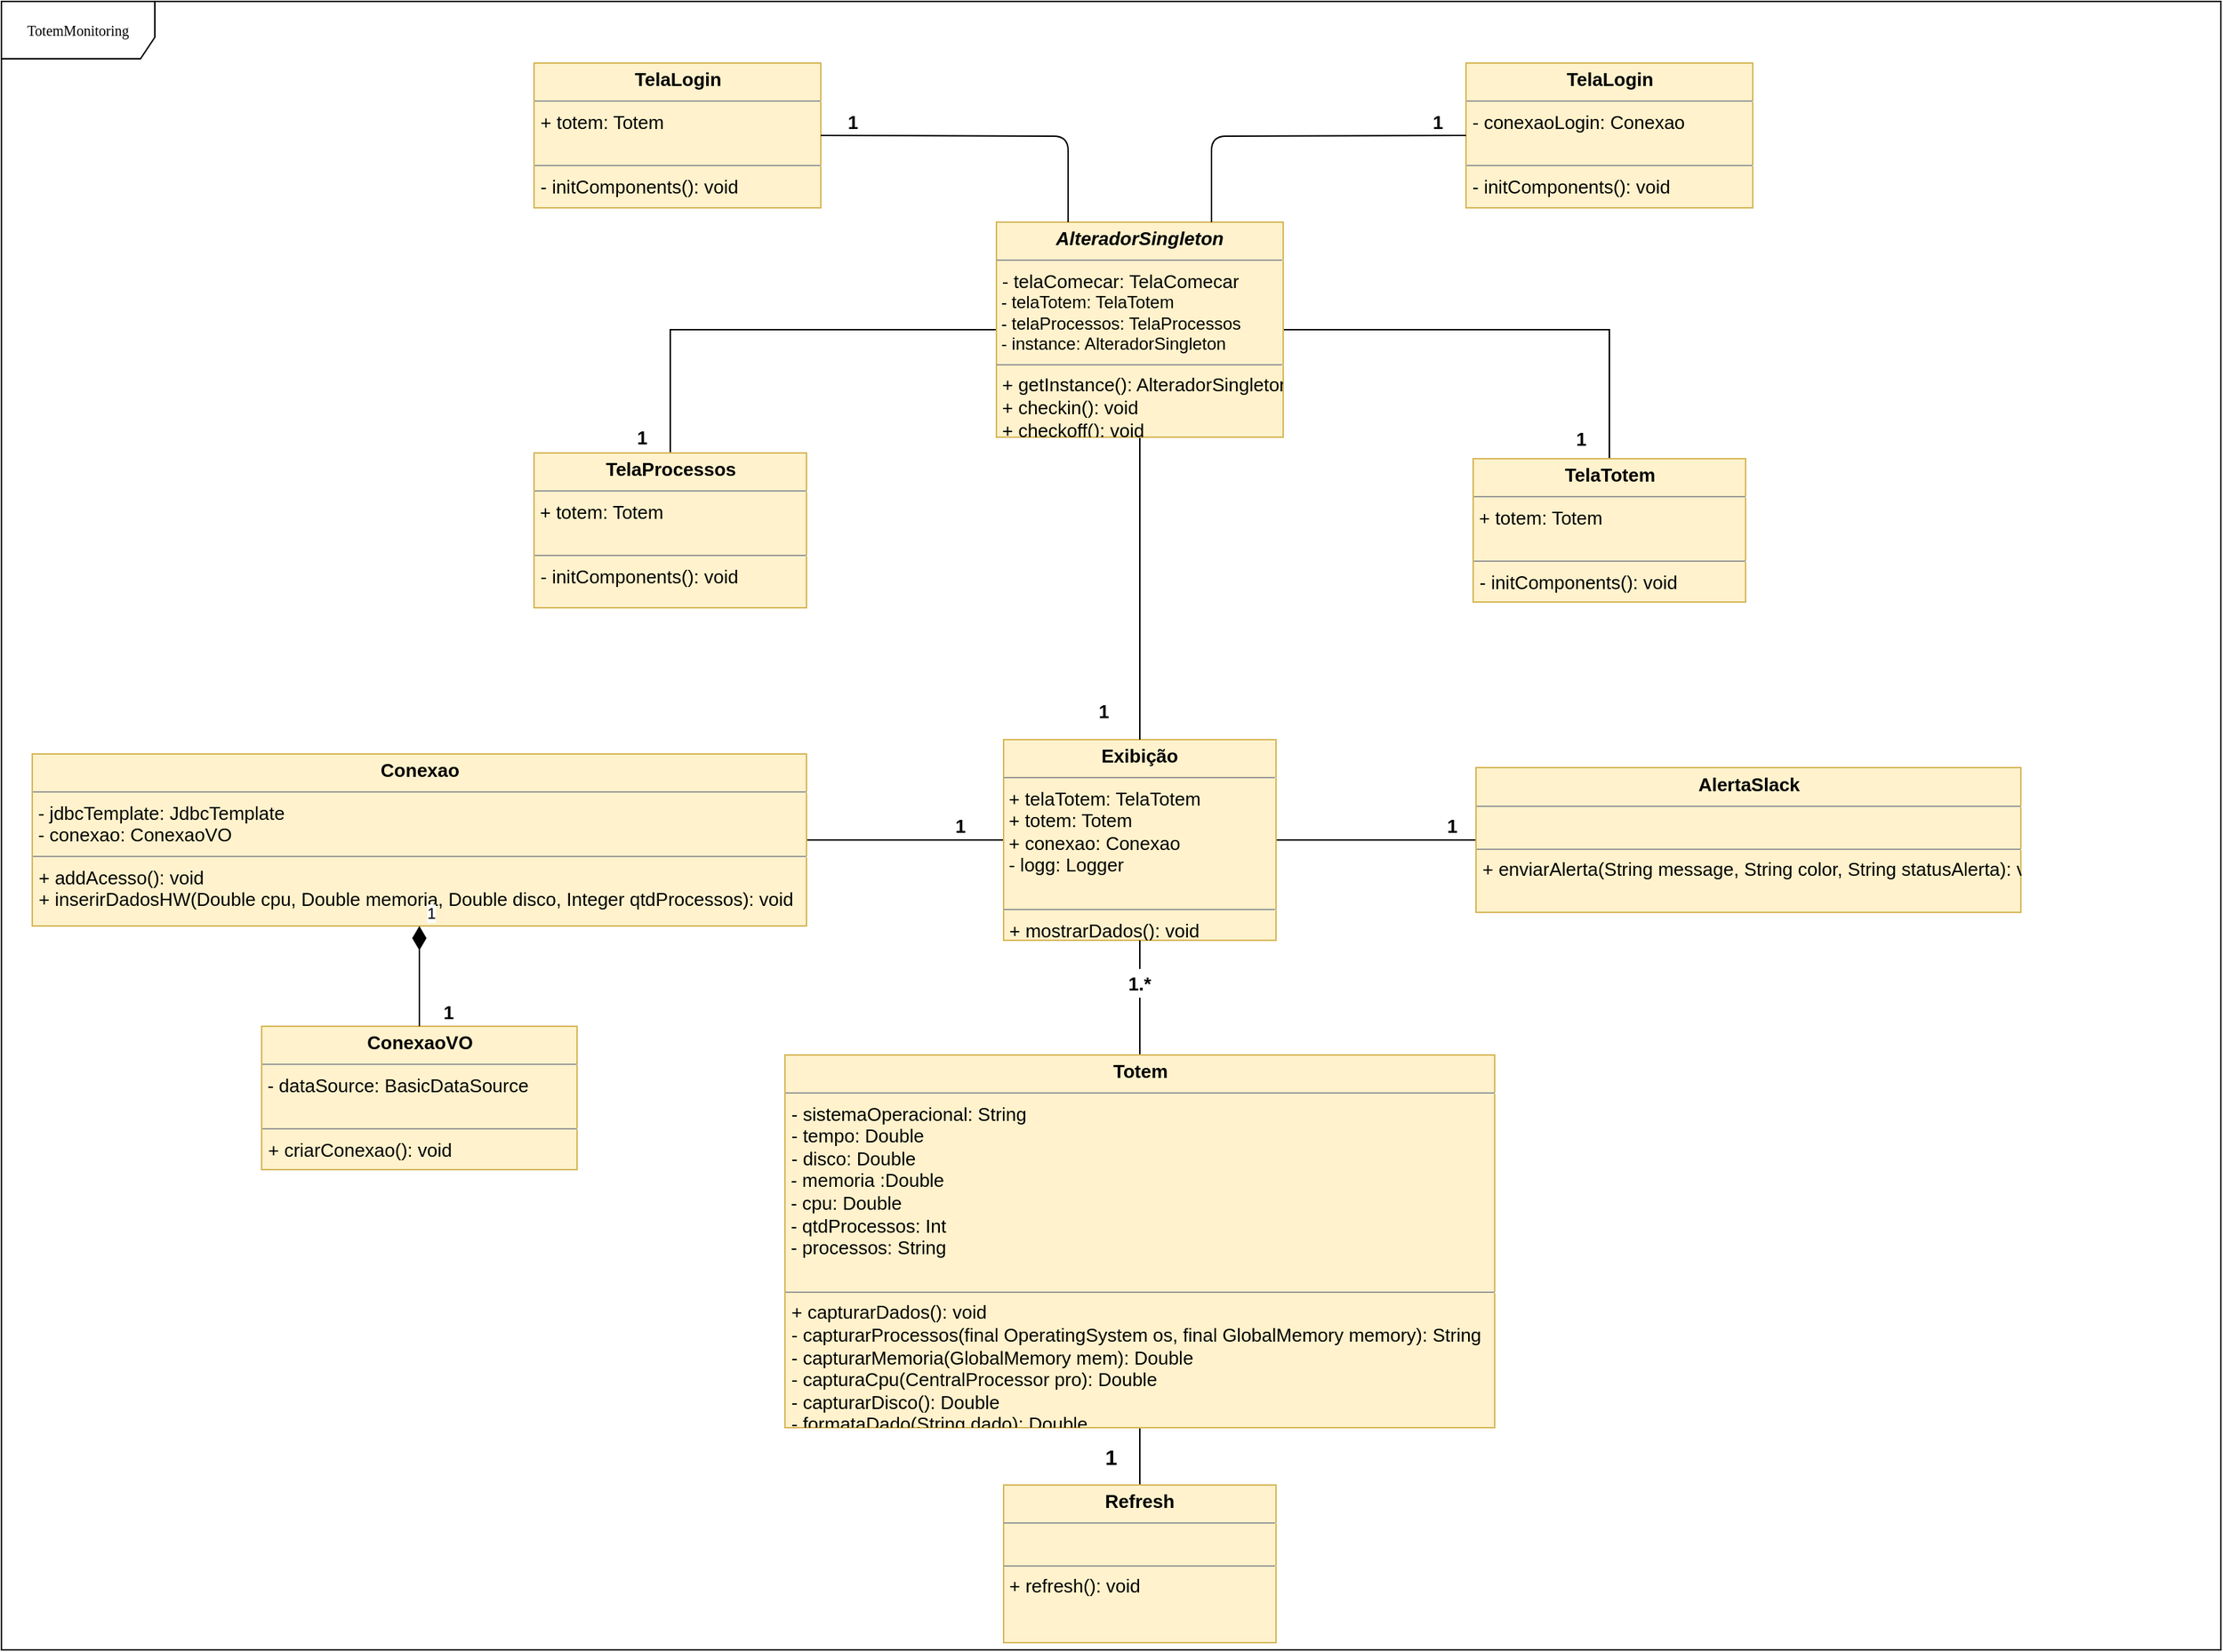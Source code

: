 <mxfile version="12.3.9" type="device" pages="1"><diagram name="Page-1" id="c4acf3e9-155e-7222-9cf6-157b1a14988f"><mxGraphModel dx="1792" dy="1616" grid="1" gridSize="10" guides="1" tooltips="1" connect="1" arrows="1" fold="1" page="1" pageScale="1" pageWidth="850" pageHeight="1100" background="#ffffff" math="0" shadow="0"><root><mxCell id="0"/><mxCell id="1" parent="0"/><mxCell id="17acba5748e5396b-1" value="TotemMonitoring" style="shape=umlFrame;whiteSpace=wrap;html=1;rounded=0;shadow=0;comic=0;labelBackgroundColor=none;strokeWidth=1;fontFamily=Verdana;fontSize=10;align=center;width=107;height=40;" parent="1" vertex="1"><mxGeometry x="-189" y="-65" width="1548" height="1150" as="geometry"/></mxCell><mxCell id="8h1KgTnDU4ybiR8Wh5WG-35" style="edgeStyle=orthogonalEdgeStyle;rounded=0;orthogonalLoop=1;jettySize=auto;html=1;entryX=0.5;entryY=0;entryDx=0;entryDy=0;endArrow=none;endFill=0;" parent="1" source="8h1KgTnDU4ybiR8Wh5WG-51" target="5d2195bd80daf111-19" edge="1"><mxGeometry relative="1" as="geometry"/></mxCell><mxCell id="9qw-REEb9esvLYdN_eHw-14" style="edgeStyle=orthogonalEdgeStyle;rounded=0;orthogonalLoop=1;jettySize=auto;html=1;endArrow=none;endFill=0;" parent="1" source="5d2195bd80daf111-15" target="8h1KgTnDU4ybiR8Wh5WG-42" edge="1"><mxGeometry relative="1" as="geometry"/></mxCell><mxCell id="OIRGNeo969X5iBpGlXmN-9" style="edgeStyle=orthogonalEdgeStyle;rounded=0;orthogonalLoop=1;jettySize=auto;html=1;exitX=0;exitY=0.5;exitDx=0;exitDy=0;entryX=1;entryY=0.5;entryDx=0;entryDy=0;startArrow=none;startFill=0;endArrow=none;endFill=0;" parent="1" source="5d2195bd80daf111-15" target="8h1KgTnDU4ybiR8Wh5WG-40" edge="1"><mxGeometry relative="1" as="geometry"/></mxCell><mxCell id="5d2195bd80daf111-15" value="&lt;p style=&quot;margin: 4px 0px 0px ; text-align: center ; font-size: 13px&quot;&gt;&lt;b&gt;&lt;font style=&quot;font-size: 13px&quot;&gt;Exibição&lt;/font&gt;&lt;/b&gt;&lt;/p&gt;&lt;hr size=&quot;1&quot; style=&quot;font-size: 13px&quot;&gt;&lt;span style=&quot;white-space: normal ; font-size: 13px&quot;&gt;&lt;font style=&quot;font-size: 13px&quot;&gt;&amp;nbsp;+ telaTotem: TelaTotem&lt;br&gt;&amp;nbsp;+ totem: Totem&lt;br&gt;&amp;nbsp;+ conexao: Conexao&lt;br&gt;&amp;nbsp;- logg: Logger&lt;br&gt;&lt;/font&gt;&lt;/span&gt;&lt;p style=&quot;margin: 0px 0px 0px 4px ; font-size: 13px&quot;&gt;&lt;font style=&quot;font-size: 13px&quot;&gt;&lt;br&gt;&lt;/font&gt;&lt;/p&gt;&lt;hr size=&quot;1&quot; style=&quot;font-size: 13px&quot;&gt;&lt;p style=&quot;margin: 0px 0px 0px 4px ; font-size: 13px&quot;&gt;&lt;font style=&quot;font-size: 13px&quot;&gt;+ mostrarDados(): void&lt;/font&gt;&lt;/p&gt;" style="verticalAlign=top;align=left;overflow=fill;fontSize=12;fontFamily=Helvetica;html=1;rounded=0;shadow=0;comic=0;labelBackgroundColor=none;strokeWidth=1;fillColor=#fff2cc;strokeColor=#d6b656;" parent="1" vertex="1"><mxGeometry x="510" y="450" width="190" height="140" as="geometry"/></mxCell><mxCell id="9qw-REEb9esvLYdN_eHw-3" style="edgeStyle=orthogonalEdgeStyle;rounded=0;orthogonalLoop=1;jettySize=auto;html=1;endArrow=none;endFill=0;" parent="1" source="5d2195bd80daf111-18" target="8-MUjTlmlI8hC00vOWtE-19" edge="1"><mxGeometry relative="1" as="geometry"/></mxCell><mxCell id="9qw-REEb9esvLYdN_eHw-8" style="edgeStyle=orthogonalEdgeStyle;rounded=0;orthogonalLoop=1;jettySize=auto;html=1;endArrow=none;endFill=0;" parent="1" source="5d2195bd80daf111-18" target="8-MUjTlmlI8hC00vOWtE-14" edge="1"><mxGeometry relative="1" as="geometry"/></mxCell><mxCell id="OIRGNeo969X5iBpGlXmN-3" style="edgeStyle=orthogonalEdgeStyle;rounded=0;orthogonalLoop=1;jettySize=auto;html=1;exitX=0.5;exitY=1;exitDx=0;exitDy=0;entryX=0.5;entryY=0;entryDx=0;entryDy=0;endArrow=none;endFill=0;" parent="1" source="5d2195bd80daf111-18" target="5d2195bd80daf111-15" edge="1"><mxGeometry relative="1" as="geometry"/></mxCell><mxCell id="5d2195bd80daf111-18" value="&lt;p style=&quot;margin: 4px 0px 0px ; text-align: center ; font-size: 13px&quot;&gt;&lt;font style=&quot;font-size: 13px&quot;&gt;&lt;b&gt;&lt;i&gt;AlteradorSingleton&lt;/i&gt;&lt;/b&gt;&lt;/font&gt;&lt;/p&gt;&lt;hr size=&quot;1&quot; style=&quot;font-size: 13px&quot;&gt;&lt;p style=&quot;margin: 0px 0px 0px 4px ; font-size: 13px&quot;&gt;&lt;font style=&quot;font-size: 13px&quot;&gt;&lt;/font&gt;&lt;/p&gt;&lt;p style=&quot;margin: 0px 0px 0px 4px ; font-size: 13px&quot;&gt;- telaComecar: TelaComecar&lt;/p&gt;&lt;div&gt;&amp;nbsp;- telaTotem: TelaTotem&lt;/div&gt;&lt;div&gt;&amp;nbsp;- telaProcessos: TelaProcessos&lt;/div&gt;&lt;div&gt;&amp;nbsp;- instance: AlteradorSingleton&lt;/div&gt;&lt;hr size=&quot;1&quot; style=&quot;font-size: 13px&quot;&gt;&lt;p style=&quot;margin: 0px 0px 0px 4px ; font-size: 13px&quot;&gt;&lt;font style=&quot;font-size: 13px&quot;&gt;+ getInstance(): AlteradorSingleton&lt;/font&gt;&lt;/p&gt;&lt;p style=&quot;margin: 0px 0px 0px 4px ; font-size: 13px&quot;&gt;&lt;font style=&quot;font-size: 13px&quot;&gt;+ checkin(): void&lt;/font&gt;&lt;/p&gt;&lt;p style=&quot;margin: 0px 0px 0px 4px ; font-size: 13px&quot;&gt;+ checkoff(): void&lt;/p&gt;" style="verticalAlign=top;align=left;overflow=fill;fontSize=12;fontFamily=Helvetica;html=1;rounded=0;shadow=0;comic=0;labelBackgroundColor=none;strokeWidth=1;fillColor=#fff2cc;strokeColor=#d6b656;" parent="1" vertex="1"><mxGeometry x="505" y="89" width="200" height="150" as="geometry"/></mxCell><mxCell id="OIRGNeo969X5iBpGlXmN-1" style="edgeStyle=orthogonalEdgeStyle;rounded=0;orthogonalLoop=1;jettySize=auto;html=1;exitX=0.5;exitY=1;exitDx=0;exitDy=0;endArrow=none;endFill=0;" parent="1" source="5d2195bd80daf111-19" target="8-MUjTlmlI8hC00vOWtE-16" edge="1"><mxGeometry relative="1" as="geometry"/></mxCell><mxCell id="5d2195bd80daf111-19" value="&lt;p style=&quot;margin: 4px 0px 0px ; text-align: center ; font-size: 13px&quot;&gt;&lt;b&gt;&lt;font style=&quot;font-size: 13px&quot;&gt;Totem&lt;/font&gt;&lt;/b&gt;&lt;/p&gt;&lt;hr size=&quot;1&quot; style=&quot;font-size: 13px&quot;&gt;&lt;p style=&quot;margin: 0px 0px 0px 4px ; font-size: 13px&quot;&gt;&lt;font style=&quot;font-size: 13px&quot;&gt;- sistemaOperacional: String&lt;br&gt;- tempo: Double&lt;/font&gt;&lt;/p&gt;&lt;p style=&quot;margin: 0px 0px 0px 4px ; font-size: 13px&quot;&gt;&lt;font style=&quot;font-size: 13px&quot;&gt;- disco: Double&lt;br&gt;&lt;/font&gt;&lt;/p&gt;&lt;div style=&quot;font-size: 13px&quot;&gt;&lt;font style=&quot;font-size: 13px&quot;&gt;&amp;nbsp;- memoria :Double&lt;br&gt;&lt;/font&gt;&lt;/div&gt;&lt;div style=&quot;font-size: 13px&quot;&gt;&lt;font style=&quot;font-size: 13px&quot;&gt;&amp;nbsp;- cpu: Double&lt;br&gt;&lt;/font&gt;&lt;/div&gt;&lt;div style=&quot;font-size: 13px&quot;&gt;&lt;div&gt;&lt;font style=&quot;font-size: 13px&quot;&gt;&amp;nbsp;- qtdProcessos: Int&lt;br&gt;&lt;/font&gt;&lt;/div&gt;&lt;div&gt;&lt;div&gt;&lt;font style=&quot;font-size: 13px&quot;&gt;&amp;nbsp;- processos: String&lt;/font&gt;&lt;/div&gt;&lt;/div&gt;&lt;/div&gt;&lt;div style=&quot;font-size: 13px&quot;&gt;&lt;font style=&quot;font-size: 13px&quot;&gt;&lt;br&gt;&lt;/font&gt;&lt;/div&gt;&lt;hr size=&quot;1&quot; style=&quot;font-size: 13px&quot;&gt;&lt;p style=&quot;margin: 0px 0px 0px 4px ; font-size: 13px&quot;&gt;&lt;font style=&quot;font-size: 13px&quot;&gt;+ capturarDados(): void&lt;/font&gt;&lt;/p&gt;&lt;p style=&quot;margin: 0px 0px 0px 4px ; font-size: 13px&quot;&gt;&lt;font style=&quot;font-size: 13px&quot;&gt;- capturarProcessos(final OperatingSystem os, final GlobalMemory memory): String&lt;/font&gt;&lt;/p&gt;&lt;p style=&quot;margin: 0px 0px 0px 4px ; font-size: 13px&quot;&gt;&lt;font style=&quot;font-size: 13px&quot;&gt;- capturarMemoria(GlobalMemory mem): Double&lt;/font&gt;&lt;/p&gt;&lt;p style=&quot;margin: 0px 0px 0px 4px ; font-size: 13px&quot;&gt;&lt;font style=&quot;font-size: 13px&quot;&gt;- capturaCpu(CentralProcessor pro): Double&lt;/font&gt;&lt;/p&gt;&lt;p style=&quot;margin: 0px 0px 0px 4px ; font-size: 13px&quot;&gt;&lt;font style=&quot;font-size: 13px&quot;&gt;- capturarDisco(): Double&lt;/font&gt;&lt;/p&gt;&lt;p style=&quot;margin: 0px 0px 0px 4px ; font-size: 13px&quot;&gt;&lt;font style=&quot;font-size: 13px&quot;&gt;- formataDado(String dado): Double&lt;/font&gt;&lt;/p&gt;&lt;p style=&quot;margin: 0px 0px 0px 4px ; font-size: 13px&quot;&gt;&lt;font style=&quot;font-size: 13px&quot;&gt;&lt;br&gt;&lt;/font&gt;&lt;/p&gt;&lt;p style=&quot;margin: 0px 0px 0px 4px ; font-size: 13px&quot;&gt;&lt;font style=&quot;font-size: 13px&quot;&gt;&lt;br&gt;&lt;/font&gt;&lt;br&gt;&lt;/p&gt;" style="verticalAlign=top;align=left;overflow=fill;fontSize=12;fontFamily=Helvetica;html=1;rounded=0;shadow=0;comic=0;labelBackgroundColor=none;strokeWidth=1;fillColor=#fff2cc;strokeColor=#d6b656;" parent="1" vertex="1"><mxGeometry x="357.5" y="670" width="495" height="260" as="geometry"/></mxCell><mxCell id="8-MUjTlmlI8hC00vOWtE-14" value="&lt;p style=&quot;margin: 4px 0px 0px ; text-align: center ; font-size: 13px&quot;&gt;&lt;b&gt;&lt;font style=&quot;font-size: 13px&quot;&gt;TelaTotem&lt;/font&gt;&lt;/b&gt;&lt;/p&gt;&lt;hr size=&quot;1&quot; style=&quot;font-size: 13px&quot;&gt;&lt;span style=&quot;white-space: normal ; font-size: 13px&quot;&gt;&lt;font style=&quot;font-size: 13px&quot;&gt;&amp;nbsp;+ totem: Totem&lt;/font&gt;&lt;/span&gt;&lt;p style=&quot;margin: 0px 0px 0px 4px ; font-size: 13px&quot;&gt;&lt;font style=&quot;font-size: 13px&quot;&gt;&lt;br&gt;&lt;/font&gt;&lt;/p&gt;&lt;hr size=&quot;1&quot; style=&quot;font-size: 13px&quot;&gt;&lt;p style=&quot;margin: 0px 0px 0px 4px ; font-size: 13px&quot;&gt;&lt;font style=&quot;font-size: 13px&quot;&gt;- initComponents(): void&lt;/font&gt;&lt;/p&gt;&lt;p style=&quot;margin: 0px 0px 0px 4px ; font-size: 13px&quot;&gt;&lt;br&gt;&lt;/p&gt;" style="verticalAlign=top;align=left;overflow=fill;fontSize=12;fontFamily=Helvetica;html=1;rounded=0;shadow=0;comic=0;labelBackgroundColor=none;strokeWidth=1;fillColor=#fff2cc;strokeColor=#d6b656;" parent="1" vertex="1"><mxGeometry x="837.5" y="254" width="190" height="100" as="geometry"/></mxCell><mxCell id="8-MUjTlmlI8hC00vOWtE-16" value="&lt;p style=&quot;margin: 4px 0px 0px ; text-align: center ; font-size: 13px&quot;&gt;&lt;b&gt;&lt;font style=&quot;font-size: 13px&quot;&gt;Refresh&lt;/font&gt;&lt;/b&gt;&lt;/p&gt;&lt;hr size=&quot;1&quot; style=&quot;font-size: 13px&quot;&gt;&lt;p style=&quot;margin: 0px 0px 0px 4px ; font-size: 13px&quot;&gt;&lt;br&gt;&lt;/p&gt;&lt;hr size=&quot;1&quot; style=&quot;font-size: 13px&quot;&gt;&lt;p style=&quot;margin: 0px 0px 0px 4px ; font-size: 13px&quot;&gt;&lt;font style=&quot;font-size: 13px&quot;&gt;+ refresh(): void&lt;/font&gt;&lt;/p&gt;&lt;p style=&quot;margin: 0px 0px 0px 4px ; font-size: 13px&quot;&gt;&lt;br&gt;&lt;/p&gt;" style="verticalAlign=top;align=left;overflow=fill;fontSize=12;fontFamily=Helvetica;html=1;rounded=0;shadow=0;comic=0;labelBackgroundColor=none;strokeWidth=1;fillColor=#fff2cc;strokeColor=#d6b656;" parent="1" vertex="1"><mxGeometry x="510" y="970" width="190" height="110" as="geometry"/></mxCell><mxCell id="8-MUjTlmlI8hC00vOWtE-19" value="&lt;p style=&quot;margin: 4px 0px 0px ; text-align: center ; font-size: 13px&quot;&gt;&lt;b&gt;&lt;font style=&quot;font-size: 13px&quot;&gt;TelaProcessos&lt;/font&gt;&lt;/b&gt;&lt;/p&gt;&lt;hr size=&quot;1&quot; style=&quot;font-size: 13px&quot;&gt;&lt;span style=&quot;white-space: normal ; font-size: 13px&quot;&gt;&lt;font style=&quot;font-size: 13px&quot;&gt;&amp;nbsp;+ totem: Totem&lt;br&gt;&lt;/font&gt;&lt;/span&gt;&lt;p style=&quot;margin: 0px 0px 0px 4px ; font-size: 13px&quot;&gt;&lt;font style=&quot;font-size: 13px&quot;&gt;&lt;br&gt;&lt;/font&gt;&lt;/p&gt;&lt;hr size=&quot;1&quot; style=&quot;font-size: 13px&quot;&gt;&lt;p style=&quot;margin: 0px 0px 0px 4px ; font-size: 13px&quot;&gt;- initComponents(): void&lt;br&gt;&lt;/p&gt;" style="verticalAlign=top;align=left;overflow=fill;fontSize=12;fontFamily=Helvetica;html=1;rounded=0;shadow=0;comic=0;labelBackgroundColor=none;strokeWidth=1;fillColor=#fff2cc;strokeColor=#d6b656;" parent="1" vertex="1"><mxGeometry x="182.5" y="250" width="190" height="108" as="geometry"/></mxCell><mxCell id="jBDV8R20NykrOHlvGsZO-5" value="&lt;p style=&quot;margin: 4px 0px 0px ; text-align: center ; font-size: 13px&quot;&gt;&lt;b&gt;&lt;font style=&quot;font-size: 13px&quot;&gt;TelaLogin&lt;/font&gt;&lt;/b&gt;&lt;/p&gt;&lt;hr size=&quot;1&quot; style=&quot;font-size: 13px&quot;&gt;&lt;p style=&quot;margin: 0px 0px 0px 4px ; font-size: 13px&quot;&gt;&lt;font style=&quot;font-size: 13px&quot;&gt;- conexaoLogin: Conexao&lt;/font&gt;&lt;/p&gt;&lt;p style=&quot;margin: 0px 0px 0px 4px ; font-size: 13px&quot;&gt;&lt;font style=&quot;font-size: 13px&quot;&gt;&lt;br&gt;&lt;/font&gt;&lt;/p&gt;&lt;hr size=&quot;1&quot; style=&quot;font-size: 13px&quot;&gt;&lt;p style=&quot;margin: 0px 0px 0px 4px ; font-size: 13px&quot;&gt;&lt;font style=&quot;font-size: 13px&quot;&gt;- initComponents(): void&lt;/font&gt;&lt;/p&gt;" style="verticalAlign=top;align=left;overflow=fill;fontSize=12;fontFamily=Helvetica;html=1;rounded=0;shadow=0;comic=0;labelBackgroundColor=none;strokeWidth=1;fillColor=#fff2cc;strokeColor=#d6b656;" parent="1" vertex="1"><mxGeometry x="832.5" y="-22" width="200" height="101" as="geometry"/></mxCell><mxCell id="8h1KgTnDU4ybiR8Wh5WG-40" value="&lt;p style=&quot;margin: 4px 0px 0px ; text-align: center ; font-size: 13px&quot;&gt;&lt;b&gt;&lt;font style=&quot;font-size: 13px&quot;&gt;Conexao&lt;/font&gt;&lt;/b&gt;&lt;/p&gt;&lt;hr size=&quot;1&quot; style=&quot;font-size: 13px&quot;&gt;&lt;span style=&quot;white-space: normal ; font-size: 13px&quot;&gt;&lt;font style=&quot;font-size: 13px&quot;&gt;&amp;nbsp;- jdbcTemplate: JdbcTemplate&lt;br&gt;&amp;nbsp;- conexao: ConexaoVO&lt;br&gt;&lt;/font&gt;&lt;/span&gt;&lt;hr size=&quot;1&quot; style=&quot;font-size: 13px&quot;&gt;&lt;p style=&quot;margin: 0px 0px 0px 4px ; font-size: 13px&quot;&gt;&lt;font style=&quot;font-size: 13px&quot;&gt;+ addAcesso(): void&lt;/font&gt;&lt;/p&gt;&lt;p style=&quot;margin: 0px 0px 0px 4px ; font-size: 13px&quot;&gt;&lt;font style=&quot;font-size: 13px&quot;&gt;+ inserirDadosHW(Double cpu, Double memoria, Double disco, Integer qtdProcessos): void&lt;/font&gt;&lt;/p&gt;&lt;p style=&quot;margin: 0px 0px 0px 4px ; font-size: 13px&quot;&gt;&lt;br&gt;&lt;/p&gt;" style="verticalAlign=top;align=left;overflow=fill;fontSize=12;fontFamily=Helvetica;html=1;rounded=0;shadow=0;comic=0;labelBackgroundColor=none;strokeWidth=1;fillColor=#fff2cc;strokeColor=#d6b656;" parent="1" vertex="1"><mxGeometry x="-167.5" y="460" width="540" height="120" as="geometry"/></mxCell><mxCell id="8h1KgTnDU4ybiR8Wh5WG-41" value="&lt;p style=&quot;margin: 4px 0px 0px ; text-align: center ; font-size: 13px&quot;&gt;&lt;b&gt;&lt;font style=&quot;font-size: 13px&quot;&gt;ConexaoVO&lt;/font&gt;&lt;/b&gt;&lt;/p&gt;&lt;hr size=&quot;1&quot; style=&quot;font-size: 13px&quot;&gt;&lt;span style=&quot;white-space: normal ; font-size: 13px&quot;&gt;&lt;font style=&quot;font-size: 13px&quot;&gt;&amp;nbsp;- dataSource: BasicDataSource&lt;br&gt;&lt;br&gt;&lt;/font&gt;&lt;/span&gt;&lt;hr size=&quot;1&quot; style=&quot;font-size: 13px&quot;&gt;&lt;p style=&quot;margin: 0px 0px 0px 4px ; font-size: 13px&quot;&gt;&lt;font style=&quot;font-size: 13px&quot;&gt;+ criarConexao(): void&lt;/font&gt;&lt;/p&gt;" style="verticalAlign=top;align=left;overflow=fill;fontSize=12;fontFamily=Helvetica;html=1;rounded=0;shadow=0;comic=0;labelBackgroundColor=none;strokeWidth=1;fillColor=#fff2cc;strokeColor=#d6b656;" parent="1" vertex="1"><mxGeometry x="-7.5" y="650" width="220" height="100" as="geometry"/></mxCell><mxCell id="8h1KgTnDU4ybiR8Wh5WG-42" value="&lt;p style=&quot;margin: 4px 0px 0px ; text-align: center ; font-size: 13px&quot;&gt;&lt;b&gt;&lt;font style=&quot;font-size: 13px&quot;&gt;AlertaSlack&lt;/font&gt;&lt;/b&gt;&lt;/p&gt;&lt;hr size=&quot;1&quot; style=&quot;font-size: 13px&quot;&gt;&lt;span style=&quot;white-space: normal ; font-size: 13px&quot;&gt;&lt;font style=&quot;font-size: 13px&quot;&gt;&lt;br&gt;&lt;/font&gt;&lt;/span&gt;&lt;hr size=&quot;1&quot; style=&quot;font-size: 13px&quot;&gt;&lt;p style=&quot;margin: 0px 0px 0px 4px ; font-size: 13px&quot;&gt;&lt;font style=&quot;font-size: 13px&quot;&gt;+ enviarAlerta(String message, String color, String statusAlerta): void&lt;/font&gt;&lt;/p&gt;" style="verticalAlign=top;align=left;overflow=fill;fontSize=12;fontFamily=Helvetica;html=1;rounded=0;shadow=0;comic=0;labelBackgroundColor=none;strokeWidth=1;fillColor=#fff2cc;strokeColor=#d6b656;" parent="1" vertex="1"><mxGeometry x="839.5" y="469.5" width="380" height="101" as="geometry"/></mxCell><mxCell id="8h1KgTnDU4ybiR8Wh5WG-51" value="&lt;b&gt;&lt;font style=&quot;font-size: 13px&quot;&gt;1.*&lt;/font&gt;&lt;/b&gt;" style="text;html=1;strokeColor=none;fillColor=none;align=center;verticalAlign=middle;whiteSpace=wrap;rounded=0;shadow=0;comic=0;" parent="1" vertex="1"><mxGeometry x="585" y="610" width="40" height="20" as="geometry"/></mxCell><mxCell id="8h1KgTnDU4ybiR8Wh5WG-52" style="edgeStyle=orthogonalEdgeStyle;rounded=0;orthogonalLoop=1;jettySize=auto;html=1;entryX=0.5;entryY=0;entryDx=0;entryDy=0;endArrow=none;endFill=0;" parent="1" source="5d2195bd80daf111-15" target="8h1KgTnDU4ybiR8Wh5WG-51" edge="1"><mxGeometry relative="1" as="geometry"><mxPoint x="605" y="590" as="sourcePoint"/><mxPoint x="605" y="660" as="targetPoint"/></mxGeometry></mxCell><mxCell id="9qw-REEb9esvLYdN_eHw-5" value="&lt;font style=&quot;font-size: 13px&quot;&gt;&lt;b&gt;1&lt;/b&gt;&lt;/font&gt;" style="text;html=1;strokeColor=none;fillColor=none;align=center;verticalAlign=middle;whiteSpace=wrap;rounded=0;" parent="1" vertex="1"><mxGeometry x="237.5" y="229" width="40" height="20" as="geometry"/></mxCell><mxCell id="9qw-REEb9esvLYdN_eHw-6" value="&lt;font style=&quot;font-size: 13px&quot;&gt;&lt;b&gt;1&lt;/b&gt;&lt;/font&gt;" style="text;html=1;strokeColor=none;fillColor=none;align=center;verticalAlign=middle;whiteSpace=wrap;rounded=0;" parent="1" vertex="1"><mxGeometry x="792.5" y="8.5" width="40" height="20" as="geometry"/></mxCell><mxCell id="9qw-REEb9esvLYdN_eHw-7" value="&lt;font style=&quot;font-size: 13px&quot;&gt;&lt;b&gt;1&lt;/b&gt;&lt;/font&gt;" style="text;html=1;strokeColor=none;fillColor=none;align=center;verticalAlign=middle;whiteSpace=wrap;rounded=0;" parent="1" vertex="1"><mxGeometry x="892.5" y="230" width="40" height="20" as="geometry"/></mxCell><mxCell id="9qw-REEb9esvLYdN_eHw-15" value="&lt;font style=&quot;font-size: 13px&quot;&gt;&lt;b&gt;1&lt;/b&gt;&lt;/font&gt;" style="text;html=1;strokeColor=none;fillColor=none;align=center;verticalAlign=middle;whiteSpace=wrap;rounded=0;" parent="1" vertex="1"><mxGeometry x="802.5" y="500" width="40" height="20" as="geometry"/></mxCell><mxCell id="9qw-REEb9esvLYdN_eHw-16" value="&lt;font style=&quot;font-size: 13px&quot;&gt;&lt;b&gt;1&lt;/b&gt;&lt;/font&gt;" style="text;html=1;strokeColor=none;fillColor=none;align=center;verticalAlign=middle;whiteSpace=wrap;rounded=0;" parent="1" vertex="1"><mxGeometry x="460" y="500" width="40" height="20" as="geometry"/></mxCell><mxCell id="9qw-REEb9esvLYdN_eHw-18" value="&lt;font style=&quot;font-size: 13px&quot;&gt;&lt;b&gt;1&lt;/b&gt;&lt;/font&gt;" style="text;html=1;strokeColor=none;fillColor=none;align=center;verticalAlign=middle;whiteSpace=wrap;rounded=0;" parent="1" vertex="1"><mxGeometry x="102.5" y="630" width="40" height="20" as="geometry"/></mxCell><mxCell id="9qw-REEb9esvLYdN_eHw-20" value="&lt;font style=&quot;font-size: 13px&quot;&gt;&lt;b&gt;1&lt;/b&gt;&lt;/font&gt;" style="text;html=1;strokeColor=none;fillColor=none;align=center;verticalAlign=middle;whiteSpace=wrap;rounded=0;" parent="1" vertex="1"><mxGeometry x="560" y="420" width="40" height="20" as="geometry"/></mxCell><mxCell id="OIRGNeo969X5iBpGlXmN-2" value="&lt;font size=&quot;1&quot;&gt;&lt;b style=&quot;font-size: 15px&quot;&gt;1&lt;/b&gt;&lt;/font&gt;" style="text;html=1;strokeColor=none;fillColor=none;align=center;verticalAlign=middle;whiteSpace=wrap;rounded=0;" parent="1" vertex="1"><mxGeometry x="565" y="940" width="40" height="20" as="geometry"/></mxCell><mxCell id="OIRGNeo969X5iBpGlXmN-8" value="1" style="endArrow=none;html=1;endSize=12;startArrow=diamondThin;startSize=14;startFill=1;align=left;verticalAlign=bottom;endFill=0;exitX=0.5;exitY=1;exitDx=0;exitDy=0;" parent="1" source="8h1KgTnDU4ybiR8Wh5WG-40" target="8h1KgTnDU4ybiR8Wh5WG-41" edge="1"><mxGeometry x="-1" y="3" relative="1" as="geometry"><mxPoint x="76.5" y="609.5" as="sourcePoint"/><mxPoint x="224" y="609.5" as="targetPoint"/></mxGeometry></mxCell><mxCell id="YGnFydUgeAPPLIWmF8KQ-1" value="&lt;p style=&quot;margin: 4px 0px 0px ; text-align: center ; font-size: 13px&quot;&gt;&lt;b&gt;&lt;font style=&quot;font-size: 13px&quot;&gt;TelaLogin&lt;/font&gt;&lt;/b&gt;&lt;/p&gt;&lt;hr size=&quot;1&quot; style=&quot;font-size: 13px&quot;&gt;&lt;p style=&quot;margin: 0px 0px 0px 4px ; font-size: 13px&quot;&gt;+ totem: Totem&lt;/p&gt;&lt;p style=&quot;margin: 0px 0px 0px 4px ; font-size: 13px&quot;&gt;&lt;font style=&quot;font-size: 13px&quot;&gt;&lt;br&gt;&lt;/font&gt;&lt;/p&gt;&lt;hr size=&quot;1&quot; style=&quot;font-size: 13px&quot;&gt;&lt;p style=&quot;margin: 0px 0px 0px 4px ; font-size: 13px&quot;&gt;&lt;font style=&quot;font-size: 13px&quot;&gt;- initComponents(): void&lt;/font&gt;&lt;/p&gt;" style="verticalAlign=top;align=left;overflow=fill;fontSize=12;fontFamily=Helvetica;html=1;rounded=0;shadow=0;comic=0;labelBackgroundColor=none;strokeWidth=1;fillColor=#fff2cc;strokeColor=#d6b656;" vertex="1" parent="1"><mxGeometry x="182.5" y="-22" width="200" height="101" as="geometry"/></mxCell><mxCell id="YGnFydUgeAPPLIWmF8KQ-4" value="" style="endArrow=none;html=1;entryX=0;entryY=0.5;entryDx=0;entryDy=0;" edge="1" parent="1" target="jBDV8R20NykrOHlvGsZO-5"><mxGeometry width="50" height="50" relative="1" as="geometry"><mxPoint x="655" y="89" as="sourcePoint"/><mxPoint x="705" y="39" as="targetPoint"/><Array as="points"><mxPoint x="655" y="29"/></Array></mxGeometry></mxCell><mxCell id="YGnFydUgeAPPLIWmF8KQ-6" value="" style="endArrow=none;html=1;entryX=0.25;entryY=0;entryDx=0;entryDy=0;exitX=1;exitY=0.5;exitDx=0;exitDy=0;" edge="1" parent="1" source="YGnFydUgeAPPLIWmF8KQ-1" target="5d2195bd80daf111-18"><mxGeometry width="50" height="50" relative="1" as="geometry"><mxPoint x="500" y="60" as="sourcePoint"/><mxPoint x="550" y="10" as="targetPoint"/><Array as="points"><mxPoint x="555" y="29"/></Array></mxGeometry></mxCell><mxCell id="YGnFydUgeAPPLIWmF8KQ-7" value="&lt;font style=&quot;font-size: 13px&quot;&gt;&lt;b&gt;1&lt;/b&gt;&lt;/font&gt;" style="text;html=1;strokeColor=none;fillColor=none;align=center;verticalAlign=middle;whiteSpace=wrap;rounded=0;" vertex="1" parent="1"><mxGeometry x="385" y="8.5" width="40" height="20" as="geometry"/></mxCell></root></mxGraphModel></diagram></mxfile>